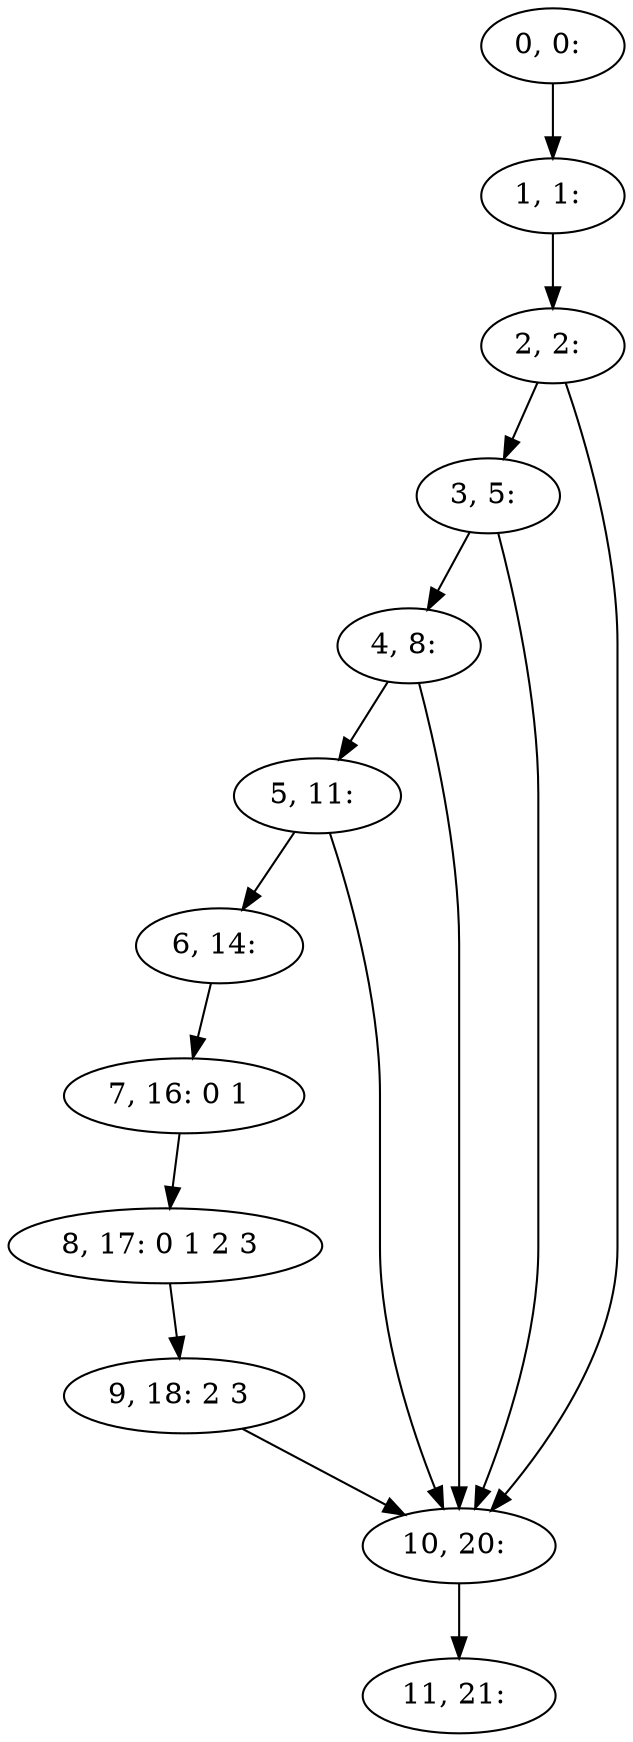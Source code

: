 digraph G {
0[label="0, 0: "];
1[label="1, 1: "];
2[label="2, 2: "];
3[label="3, 5: "];
4[label="4, 8: "];
5[label="5, 11: "];
6[label="6, 14: "];
7[label="7, 16: 0 1 "];
8[label="8, 17: 0 1 2 3 "];
9[label="9, 18: 2 3 "];
10[label="10, 20: "];
11[label="11, 21: "];
0->1 ;
1->2 ;
2->3 ;
2->10 ;
3->4 ;
3->10 ;
4->5 ;
4->10 ;
5->6 ;
5->10 ;
6->7 ;
7->8 ;
8->9 ;
9->10 ;
10->11 ;
}
